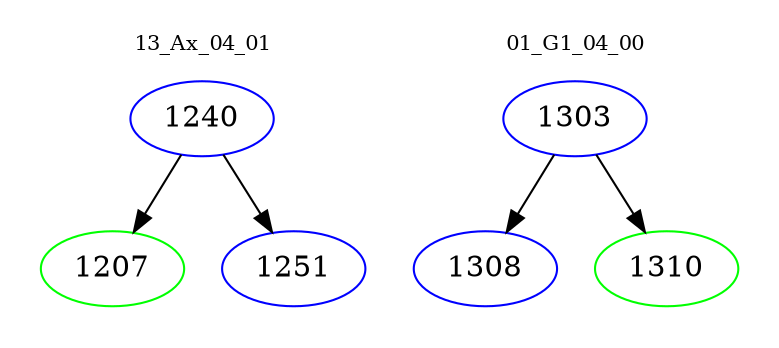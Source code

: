 digraph{
subgraph cluster_0 {
color = white
label = "13_Ax_04_01";
fontsize=10;
T0_1240 [label="1240", color="blue"]
T0_1240 -> T0_1207 [color="black"]
T0_1207 [label="1207", color="green"]
T0_1240 -> T0_1251 [color="black"]
T0_1251 [label="1251", color="blue"]
}
subgraph cluster_1 {
color = white
label = "01_G1_04_00";
fontsize=10;
T1_1303 [label="1303", color="blue"]
T1_1303 -> T1_1308 [color="black"]
T1_1308 [label="1308", color="blue"]
T1_1303 -> T1_1310 [color="black"]
T1_1310 [label="1310", color="green"]
}
}
